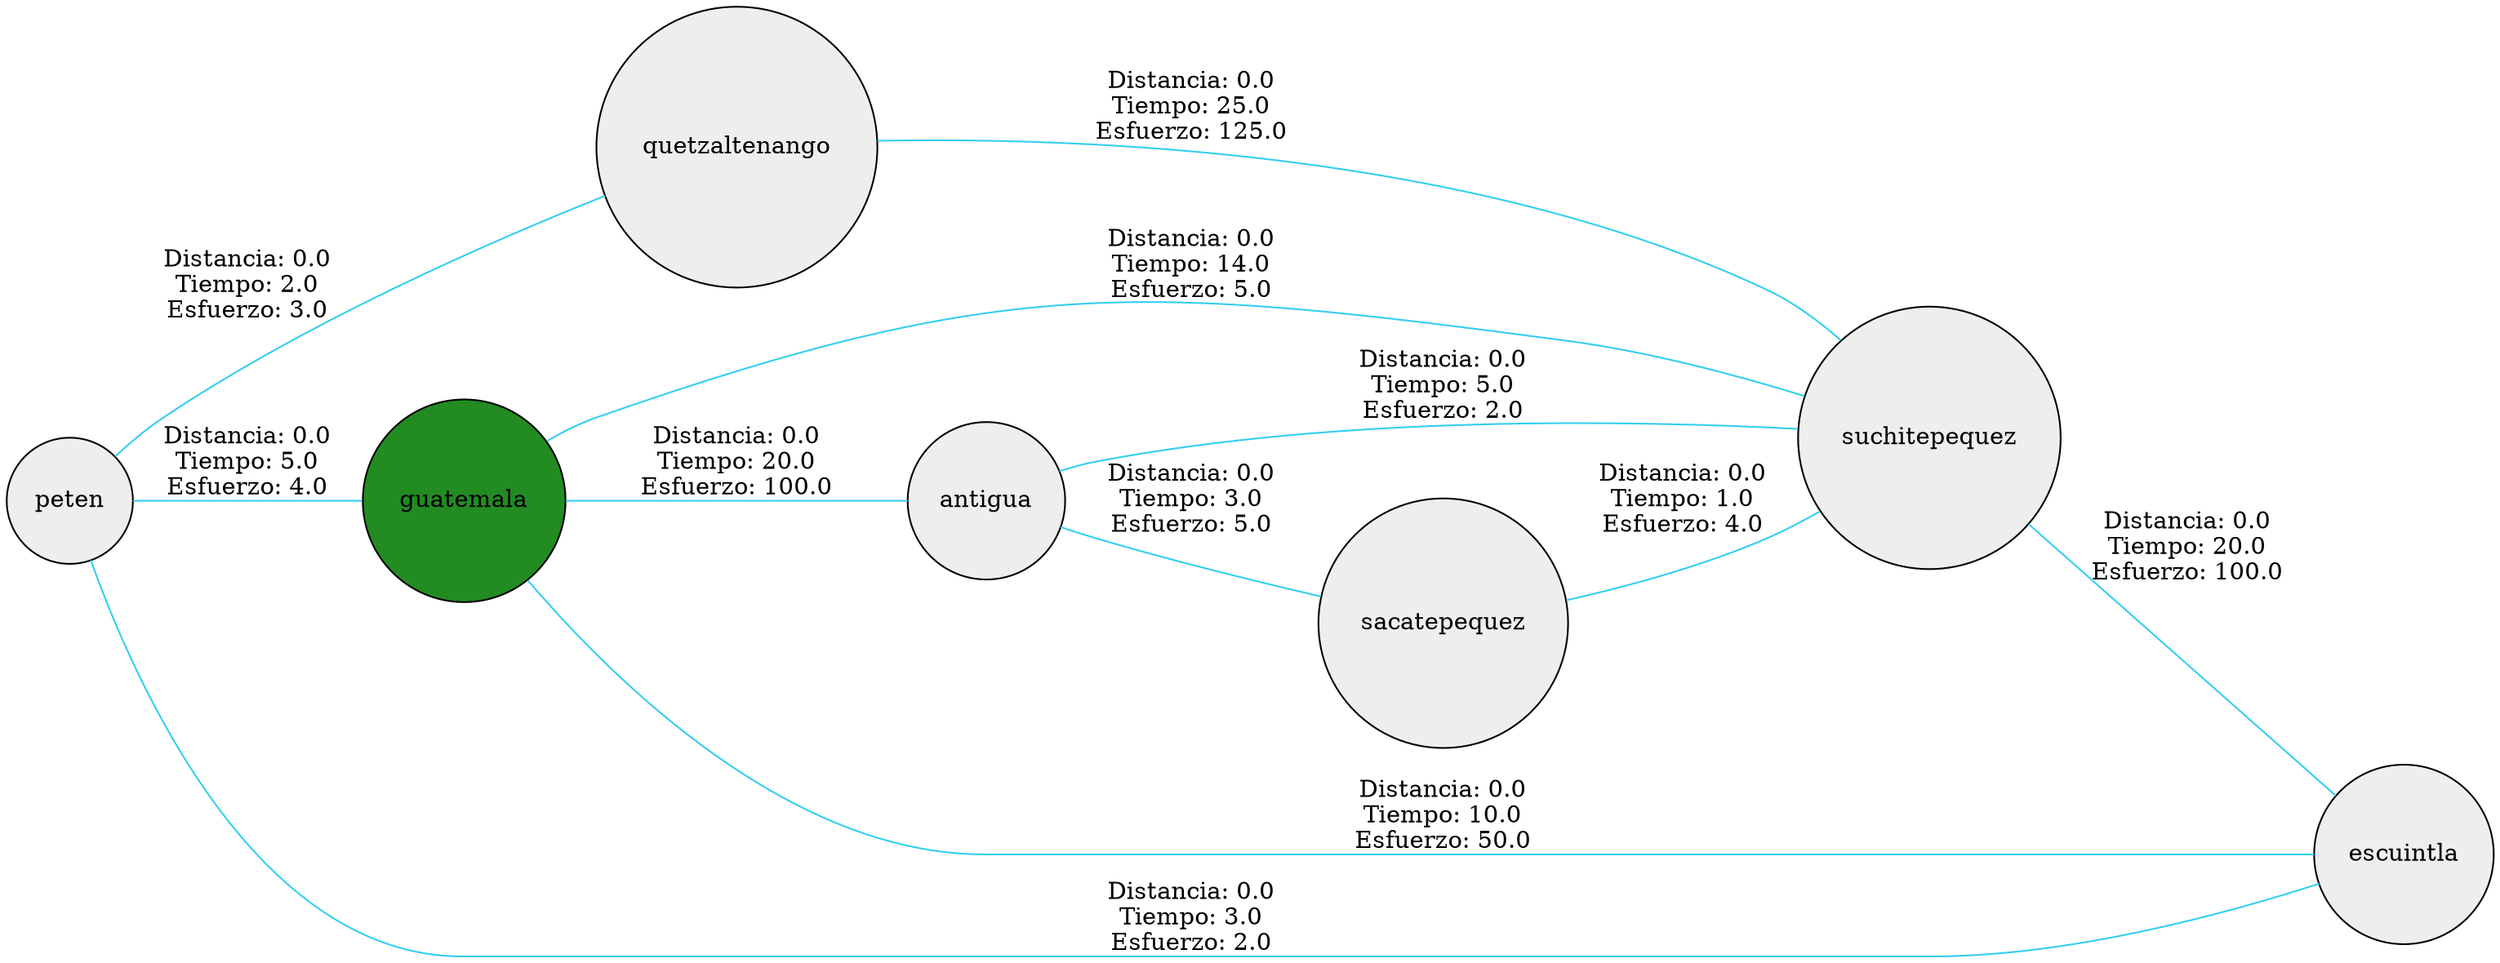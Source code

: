digraph G{
     node[shape=circle];
     node[style=filled];
     node[fillcolor="#EEEEEE"];
     edge[color="#31CEF0"];     edge[arrowhead="none"];
     guatemala->escuintla[label="Distancia: 0.0
Tiempo: 10.0
Esfuerzo: 50.0"];
     guatemala->antigua[label="Distancia: 0.0
Tiempo: 20.0
Esfuerzo: 100.0"];
     suchitepequez->escuintla[label="Distancia: 0.0
Tiempo: 20.0
Esfuerzo: 100.0"];
     quetzaltenango->suchitepequez[label="Distancia: 0.0
Tiempo: 25.0
Esfuerzo: 125.0"];
     sacatepequez->suchitepequez[label="Distancia: 0.0
Tiempo: 1.0
Esfuerzo: 4.0"];
     peten->guatemala[label="Distancia: 0.0
Tiempo: 5.0
Esfuerzo: 4.0"];
     peten->quetzaltenango[label="Distancia: 0.0
Tiempo: 2.0
Esfuerzo: 3.0"];
     peten->escuintla[label="Distancia: 0.0
Tiempo: 3.0
Esfuerzo: 2.0"];
     suchitepequez->guatemala[label="Distancia: 0.0
Tiempo: 14.0
Esfuerzo: 5.0"];
     antigua->suchitepequez[label="Distancia: 0.0
Tiempo: 5.0
Esfuerzo: 2.0"];
     antigua->sacatepequez[label="Distancia: 0.0
Tiempo: 3.0
Esfuerzo: 5.0"];
     guatemala[fillcolor="forestgreen"];
     rankdir=LR;
}